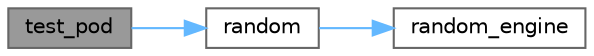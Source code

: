 digraph "test_pod"
{
 // LATEX_PDF_SIZE
  bgcolor="transparent";
  edge [fontname=Helvetica,fontsize=10,labelfontname=Helvetica,labelfontsize=10];
  node [fontname=Helvetica,fontsize=10,shape=box,height=0.2,width=0.4];
  rankdir="LR";
  Node1 [id="Node000001",label="test_pod",height=0.2,width=0.4,color="gray40", fillcolor="grey60", style="filled", fontcolor="black",tooltip=" "];
  Node1 -> Node2 [id="edge3_Node000001_Node000002",color="steelblue1",style="solid",tooltip=" "];
  Node2 [id="Node000002",label="random",height=0.2,width=0.4,color="grey40", fillcolor="white", style="filled",URL="$test__serializer_8cpp.html#a15f07f5c96345e3e8cf691790a463149",tooltip=" "];
  Node2 -> Node3 [id="edge4_Node000002_Node000003",color="steelblue1",style="solid",tooltip=" "];
  Node3 [id="Node000003",label="random_engine",height=0.2,width=0.4,color="grey40", fillcolor="white", style="filled",URL="$test__serializer_8cpp.html#a09e84a17b3c732fea1f09fdedabba53f",tooltip=" "];
}
